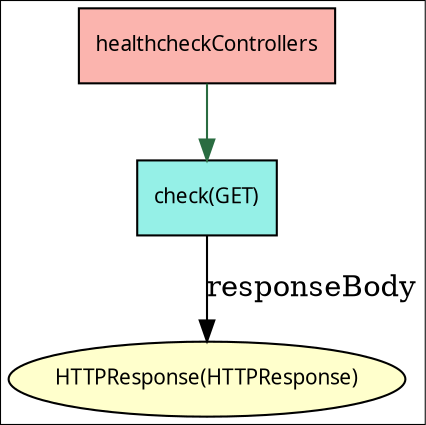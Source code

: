 digraph G {
    node[shape=rectangle, fontname=Tahoma, fontsize=10, style="filled",
        gradientangle="270", fillcolor="bisque", colorscheme="pastel19"]
    colorscheme="pastel19"
    
	splines=line
	healthcheckControllers [fillcolor="1"]
		
	    check [label="check(GET)" fillcolor="#95f0e7" ]
   		healthcheckControllers -> check [color="#2A6C41" ]
	    	HTTPResponse[label="HTTPResponse(HTTPResponse)" fillcolor="6" shape=ellipse]
	    	check -> HTTPResponse [label="responseBody"]
	    	    
	    
}
